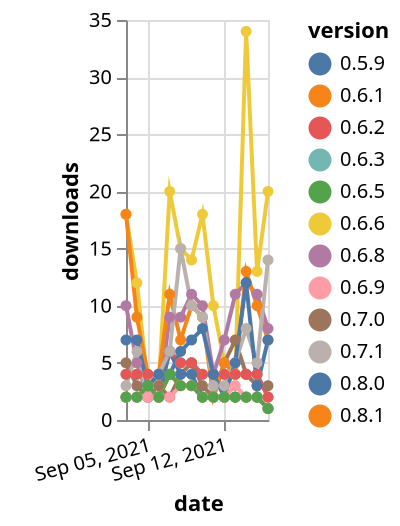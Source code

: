{"$schema": "https://vega.github.io/schema/vega-lite/v5.json", "description": "A simple bar chart with embedded data.", "data": {"values": [{"date": "2021-09-03", "total": 43899, "delta": 18, "version": "0.6.6"}, {"date": "2021-09-04", "total": 43911, "delta": 12, "version": "0.6.6"}, {"date": "2021-09-05", "total": 43914, "delta": 3, "version": "0.6.6"}, {"date": "2021-09-06", "total": 43917, "delta": 3, "version": "0.6.6"}, {"date": "2021-09-07", "total": 43937, "delta": 20, "version": "0.6.6"}, {"date": "2021-09-08", "total": 43952, "delta": 15, "version": "0.6.6"}, {"date": "2021-09-09", "total": 43966, "delta": 14, "version": "0.6.6"}, {"date": "2021-09-10", "total": 43984, "delta": 18, "version": "0.6.6"}, {"date": "2021-09-11", "total": 43994, "delta": 10, "version": "0.6.6"}, {"date": "2021-09-12", "total": 43999, "delta": 5, "version": "0.6.6"}, {"date": "2021-09-13", "total": 44003, "delta": 4, "version": "0.6.6"}, {"date": "2021-09-14", "total": 44037, "delta": 34, "version": "0.6.6"}, {"date": "2021-09-15", "total": 44050, "delta": 13, "version": "0.6.6"}, {"date": "2021-09-16", "total": 44070, "delta": 20, "version": "0.6.6"}, {"date": "2021-09-03", "total": 67991, "delta": 10, "version": "0.6.8"}, {"date": "2021-09-04", "total": 67996, "delta": 5, "version": "0.6.8"}, {"date": "2021-09-05", "total": 67998, "delta": 2, "version": "0.6.8"}, {"date": "2021-09-06", "total": 68000, "delta": 2, "version": "0.6.8"}, {"date": "2021-09-07", "total": 68009, "delta": 9, "version": "0.6.8"}, {"date": "2021-09-08", "total": 68018, "delta": 9, "version": "0.6.8"}, {"date": "2021-09-09", "total": 68029, "delta": 11, "version": "0.6.8"}, {"date": "2021-09-10", "total": 68039, "delta": 10, "version": "0.6.8"}, {"date": "2021-09-11", "total": 68043, "delta": 4, "version": "0.6.8"}, {"date": "2021-09-12", "total": 68050, "delta": 7, "version": "0.6.8"}, {"date": "2021-09-13", "total": 68061, "delta": 11, "version": "0.6.8"}, {"date": "2021-09-14", "total": 68073, "delta": 12, "version": "0.6.8"}, {"date": "2021-09-15", "total": 68084, "delta": 11, "version": "0.6.8"}, {"date": "2021-09-16", "total": 68092, "delta": 8, "version": "0.6.8"}, {"date": "2021-09-03", "total": 5953, "delta": 4, "version": "0.6.3"}, {"date": "2021-09-04", "total": 5957, "delta": 4, "version": "0.6.3"}, {"date": "2021-09-05", "total": 5961, "delta": 4, "version": "0.6.3"}, {"date": "2021-09-06", "total": 5965, "delta": 4, "version": "0.6.3"}, {"date": "2021-09-07", "total": 5971, "delta": 6, "version": "0.6.3"}, {"date": "2021-09-08", "total": 5976, "delta": 5, "version": "0.6.3"}, {"date": "2021-09-09", "total": 5981, "delta": 5, "version": "0.6.3"}, {"date": "2021-09-10", "total": 5985, "delta": 4, "version": "0.6.3"}, {"date": "2021-09-11", "total": 5989, "delta": 4, "version": "0.6.3"}, {"date": "2021-09-12", "total": 5993, "delta": 4, "version": "0.6.3"}, {"date": "2021-09-13", "total": 5997, "delta": 4, "version": "0.6.3"}, {"date": "2021-09-14", "total": 6001, "delta": 4, "version": "0.6.3"}, {"date": "2021-09-15", "total": 6005, "delta": 4, "version": "0.6.3"}, {"date": "2021-09-16", "total": 6007, "delta": 2, "version": "0.6.3"}, {"date": "2021-09-03", "total": 21273, "delta": 5, "version": "0.7.0"}, {"date": "2021-09-04", "total": 21276, "delta": 3, "version": "0.7.0"}, {"date": "2021-09-05", "total": 21278, "delta": 2, "version": "0.7.0"}, {"date": "2021-09-06", "total": 21281, "delta": 3, "version": "0.7.0"}, {"date": "2021-09-07", "total": 21283, "delta": 2, "version": "0.7.0"}, {"date": "2021-09-08", "total": 21287, "delta": 4, "version": "0.7.0"}, {"date": "2021-09-09", "total": 21292, "delta": 5, "version": "0.7.0"}, {"date": "2021-09-10", "total": 21295, "delta": 3, "version": "0.7.0"}, {"date": "2021-09-11", "total": 21297, "delta": 2, "version": "0.7.0"}, {"date": "2021-09-12", "total": 21302, "delta": 5, "version": "0.7.0"}, {"date": "2021-09-13", "total": 21309, "delta": 7, "version": "0.7.0"}, {"date": "2021-09-14", "total": 21313, "delta": 4, "version": "0.7.0"}, {"date": "2021-09-15", "total": 21316, "delta": 3, "version": "0.7.0"}, {"date": "2021-09-16", "total": 21319, "delta": 3, "version": "0.7.0"}, {"date": "2021-09-03", "total": 80, "delta": 18, "version": "0.8.1"}, {"date": "2021-09-04", "total": 89, "delta": 9, "version": "0.8.1"}, {"date": "2021-09-05", "total": 93, "delta": 4, "version": "0.8.1"}, {"date": "2021-09-06", "total": 97, "delta": 4, "version": "0.8.1"}, {"date": "2021-09-07", "total": 108, "delta": 11, "version": "0.8.1"}, {"date": "2021-09-08", "total": 115, "delta": 7, "version": "0.8.1"}, {"date": "2021-09-09", "total": 125, "delta": 10, "version": "0.8.1"}, {"date": "2021-09-10", "total": 134, "delta": 9, "version": "0.8.1"}, {"date": "2021-09-11", "total": 136, "delta": 2, "version": "0.8.1"}, {"date": "2021-09-12", "total": 141, "delta": 5, "version": "0.8.1"}, {"date": "2021-09-13", "total": 145, "delta": 4, "version": "0.8.1"}, {"date": "2021-09-14", "total": 158, "delta": 13, "version": "0.8.1"}, {"date": "2021-09-15", "total": 168, "delta": 10, "version": "0.8.1"}, {"date": "2021-09-16", "total": 175, "delta": 7, "version": "0.8.1"}, {"date": "2021-09-03", "total": 3611, "delta": 2, "version": "0.6.1"}, {"date": "2021-09-04", "total": 3613, "delta": 2, "version": "0.6.1"}, {"date": "2021-09-05", "total": 3615, "delta": 2, "version": "0.6.1"}, {"date": "2021-09-06", "total": 3617, "delta": 2, "version": "0.6.1"}, {"date": "2021-09-07", "total": 3621, "delta": 4, "version": "0.6.1"}, {"date": "2021-09-08", "total": 3624, "delta": 3, "version": "0.6.1"}, {"date": "2021-09-09", "total": 3627, "delta": 3, "version": "0.6.1"}, {"date": "2021-09-10", "total": 3629, "delta": 2, "version": "0.6.1"}, {"date": "2021-09-11", "total": 3631, "delta": 2, "version": "0.6.1"}, {"date": "2021-09-12", "total": 3633, "delta": 2, "version": "0.6.1"}, {"date": "2021-09-13", "total": 3635, "delta": 2, "version": "0.6.1"}, {"date": "2021-09-14", "total": 3637, "delta": 2, "version": "0.6.1"}, {"date": "2021-09-15", "total": 3639, "delta": 2, "version": "0.6.1"}, {"date": "2021-09-16", "total": 3640, "delta": 1, "version": "0.6.1"}, {"date": "2021-09-03", "total": 4479, "delta": 2, "version": "0.5.9"}, {"date": "2021-09-04", "total": 4481, "delta": 2, "version": "0.5.9"}, {"date": "2021-09-05", "total": 4483, "delta": 2, "version": "0.5.9"}, {"date": "2021-09-06", "total": 4485, "delta": 2, "version": "0.5.9"}, {"date": "2021-09-07", "total": 4491, "delta": 6, "version": "0.5.9"}, {"date": "2021-09-08", "total": 4495, "delta": 4, "version": "0.5.9"}, {"date": "2021-09-09", "total": 4499, "delta": 4, "version": "0.5.9"}, {"date": "2021-09-10", "total": 4501, "delta": 2, "version": "0.5.9"}, {"date": "2021-09-11", "total": 4503, "delta": 2, "version": "0.5.9"}, {"date": "2021-09-12", "total": 4505, "delta": 2, "version": "0.5.9"}, {"date": "2021-09-13", "total": 4507, "delta": 2, "version": "0.5.9"}, {"date": "2021-09-14", "total": 4509, "delta": 2, "version": "0.5.9"}, {"date": "2021-09-15", "total": 4511, "delta": 2, "version": "0.5.9"}, {"date": "2021-09-16", "total": 4512, "delta": 1, "version": "0.5.9"}, {"date": "2021-09-03", "total": 4825, "delta": 4, "version": "0.6.2"}, {"date": "2021-09-04", "total": 4829, "delta": 4, "version": "0.6.2"}, {"date": "2021-09-05", "total": 4833, "delta": 4, "version": "0.6.2"}, {"date": "2021-09-06", "total": 4837, "delta": 4, "version": "0.6.2"}, {"date": "2021-09-07", "total": 4843, "delta": 6, "version": "0.6.2"}, {"date": "2021-09-08", "total": 4848, "delta": 5, "version": "0.6.2"}, {"date": "2021-09-09", "total": 4853, "delta": 5, "version": "0.6.2"}, {"date": "2021-09-10", "total": 4857, "delta": 4, "version": "0.6.2"}, {"date": "2021-09-11", "total": 4861, "delta": 4, "version": "0.6.2"}, {"date": "2021-09-12", "total": 4865, "delta": 4, "version": "0.6.2"}, {"date": "2021-09-13", "total": 4869, "delta": 4, "version": "0.6.2"}, {"date": "2021-09-14", "total": 4873, "delta": 4, "version": "0.6.2"}, {"date": "2021-09-15", "total": 4877, "delta": 4, "version": "0.6.2"}, {"date": "2021-09-16", "total": 4879, "delta": 2, "version": "0.6.2"}, {"date": "2021-09-03", "total": 29549, "delta": 3, "version": "0.7.1"}, {"date": "2021-09-04", "total": 29555, "delta": 6, "version": "0.7.1"}, {"date": "2021-09-05", "total": 29557, "delta": 2, "version": "0.7.1"}, {"date": "2021-09-06", "total": 29561, "delta": 4, "version": "0.7.1"}, {"date": "2021-09-07", "total": 29567, "delta": 6, "version": "0.7.1"}, {"date": "2021-09-08", "total": 29582, "delta": 15, "version": "0.7.1"}, {"date": "2021-09-09", "total": 29592, "delta": 10, "version": "0.7.1"}, {"date": "2021-09-10", "total": 29601, "delta": 9, "version": "0.7.1"}, {"date": "2021-09-11", "total": 29604, "delta": 3, "version": "0.7.1"}, {"date": "2021-09-12", "total": 29607, "delta": 3, "version": "0.7.1"}, {"date": "2021-09-13", "total": 29612, "delta": 5, "version": "0.7.1"}, {"date": "2021-09-14", "total": 29620, "delta": 8, "version": "0.7.1"}, {"date": "2021-09-15", "total": 29625, "delta": 5, "version": "0.7.1"}, {"date": "2021-09-16", "total": 29639, "delta": 14, "version": "0.7.1"}, {"date": "2021-09-03", "total": 2992, "delta": 7, "version": "0.8.0"}, {"date": "2021-09-04", "total": 2999, "delta": 7, "version": "0.8.0"}, {"date": "2021-09-05", "total": 3002, "delta": 3, "version": "0.8.0"}, {"date": "2021-09-06", "total": 3006, "delta": 4, "version": "0.8.0"}, {"date": "2021-09-07", "total": 3010, "delta": 4, "version": "0.8.0"}, {"date": "2021-09-08", "total": 3016, "delta": 6, "version": "0.8.0"}, {"date": "2021-09-09", "total": 3023, "delta": 7, "version": "0.8.0"}, {"date": "2021-09-10", "total": 3031, "delta": 8, "version": "0.8.0"}, {"date": "2021-09-11", "total": 3035, "delta": 4, "version": "0.8.0"}, {"date": "2021-09-12", "total": 3037, "delta": 2, "version": "0.8.0"}, {"date": "2021-09-13", "total": 3042, "delta": 5, "version": "0.8.0"}, {"date": "2021-09-14", "total": 3054, "delta": 12, "version": "0.8.0"}, {"date": "2021-09-15", "total": 3057, "delta": 3, "version": "0.8.0"}, {"date": "2021-09-16", "total": 3064, "delta": 7, "version": "0.8.0"}, {"date": "2021-09-03", "total": 2409, "delta": 2, "version": "0.6.9"}, {"date": "2021-09-04", "total": 2411, "delta": 2, "version": "0.6.9"}, {"date": "2021-09-05", "total": 2413, "delta": 2, "version": "0.6.9"}, {"date": "2021-09-06", "total": 2415, "delta": 2, "version": "0.6.9"}, {"date": "2021-09-07", "total": 2417, "delta": 2, "version": "0.6.9"}, {"date": "2021-09-08", "total": 2420, "delta": 3, "version": "0.6.9"}, {"date": "2021-09-09", "total": 2423, "delta": 3, "version": "0.6.9"}, {"date": "2021-09-10", "total": 2425, "delta": 2, "version": "0.6.9"}, {"date": "2021-09-11", "total": 2427, "delta": 2, "version": "0.6.9"}, {"date": "2021-09-12", "total": 2429, "delta": 2, "version": "0.6.9"}, {"date": "2021-09-13", "total": 2432, "delta": 3, "version": "0.6.9"}, {"date": "2021-09-14", "total": 2434, "delta": 2, "version": "0.6.9"}, {"date": "2021-09-15", "total": 2436, "delta": 2, "version": "0.6.9"}, {"date": "2021-09-16", "total": 2437, "delta": 1, "version": "0.6.9"}, {"date": "2021-09-03", "total": 12138, "delta": 2, "version": "0.6.5"}, {"date": "2021-09-04", "total": 12140, "delta": 2, "version": "0.6.5"}, {"date": "2021-09-05", "total": 12143, "delta": 3, "version": "0.6.5"}, {"date": "2021-09-06", "total": 12145, "delta": 2, "version": "0.6.5"}, {"date": "2021-09-07", "total": 12149, "delta": 4, "version": "0.6.5"}, {"date": "2021-09-08", "total": 12152, "delta": 3, "version": "0.6.5"}, {"date": "2021-09-09", "total": 12155, "delta": 3, "version": "0.6.5"}, {"date": "2021-09-10", "total": 12157, "delta": 2, "version": "0.6.5"}, {"date": "2021-09-11", "total": 12159, "delta": 2, "version": "0.6.5"}, {"date": "2021-09-12", "total": 12161, "delta": 2, "version": "0.6.5"}, {"date": "2021-09-13", "total": 12163, "delta": 2, "version": "0.6.5"}, {"date": "2021-09-14", "total": 12165, "delta": 2, "version": "0.6.5"}, {"date": "2021-09-15", "total": 12167, "delta": 2, "version": "0.6.5"}, {"date": "2021-09-16", "total": 12168, "delta": 1, "version": "0.6.5"}]}, "width": "container", "mark": {"type": "line", "point": {"filled": true}}, "encoding": {"x": {"field": "date", "type": "temporal", "timeUnit": "yearmonthdate", "title": "date", "axis": {"labelAngle": -15}}, "y": {"field": "delta", "type": "quantitative", "title": "downloads"}, "color": {"field": "version", "type": "nominal"}, "tooltip": {"field": "delta"}}}